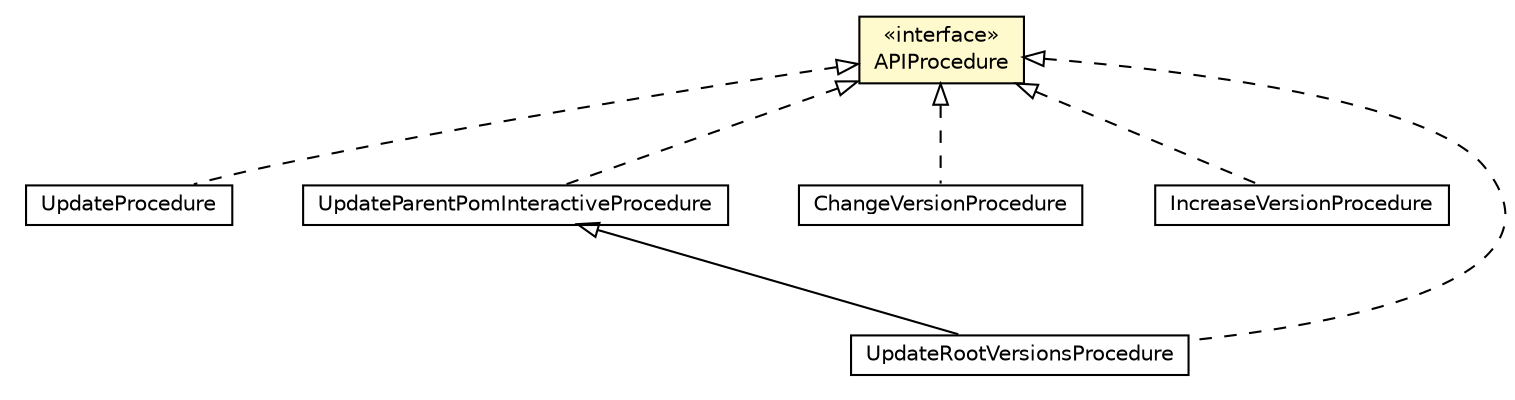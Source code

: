 #!/usr/local/bin/dot
#
# Class diagram 
# Generated by UMLGraph version R5_6-24-gf6e263 (http://www.umlgraph.org/)
#

digraph G {
	edge [fontname="Helvetica",fontsize=10,labelfontname="Helvetica",labelfontsize=10];
	node [fontname="Helvetica",fontsize=10,shape=plaintext];
	nodesep=0.25;
	ranksep=0.5;
	// org.universAAL.support.directives.mojos.UpdateParentPom.UpdateProcedure
	c791 [label=<<table title="org.universAAL.support.directives.mojos.UpdateParentPom.UpdateProcedure" border="0" cellborder="1" cellspacing="0" cellpadding="2" port="p" href="../mojos/UpdateParentPom.UpdateProcedure.html">
		<tr><td><table border="0" cellspacing="0" cellpadding="1">
<tr><td align="center" balign="center"> UpdateProcedure </td></tr>
		</table></td></tr>
		</table>>, URL="../mojos/UpdateParentPom.UpdateProcedure.html", fontname="Helvetica", fontcolor="black", fontsize=10.0];
	// org.universAAL.support.directives.api.APIProcedure
	c799 [label=<<table title="org.universAAL.support.directives.api.APIProcedure" border="0" cellborder="1" cellspacing="0" cellpadding="2" port="p" bgcolor="lemonChiffon" href="./APIProcedure.html">
		<tr><td><table border="0" cellspacing="0" cellpadding="1">
<tr><td align="center" balign="center"> &#171;interface&#187; </td></tr>
<tr><td align="center" balign="center"> APIProcedure </td></tr>
		</table></td></tr>
		</table>>, URL="./APIProcedure.html", fontname="Helvetica", fontcolor="black", fontsize=10.0];
	// org.universAAL.support.directives.procedures.UpdateParentPomInteractiveProcedure
	c807 [label=<<table title="org.universAAL.support.directives.procedures.UpdateParentPomInteractiveProcedure" border="0" cellborder="1" cellspacing="0" cellpadding="2" port="p" href="../procedures/UpdateParentPomInteractiveProcedure.html">
		<tr><td><table border="0" cellspacing="0" cellpadding="1">
<tr><td align="center" balign="center"> UpdateParentPomInteractiveProcedure </td></tr>
		</table></td></tr>
		</table>>, URL="../procedures/UpdateParentPomInteractiveProcedure.html", fontname="Helvetica", fontcolor="black", fontsize=10.0];
	// org.universAAL.support.directives.procedures.ChangeVersionProcedure
	c808 [label=<<table title="org.universAAL.support.directives.procedures.ChangeVersionProcedure" border="0" cellborder="1" cellspacing="0" cellpadding="2" port="p" href="../procedures/ChangeVersionProcedure.html">
		<tr><td><table border="0" cellspacing="0" cellpadding="1">
<tr><td align="center" balign="center"> ChangeVersionProcedure </td></tr>
		</table></td></tr>
		</table>>, URL="../procedures/ChangeVersionProcedure.html", fontname="Helvetica", fontcolor="black", fontsize=10.0];
	// org.universAAL.support.directives.procedures.IncreaseVersionProcedure
	c809 [label=<<table title="org.universAAL.support.directives.procedures.IncreaseVersionProcedure" border="0" cellborder="1" cellspacing="0" cellpadding="2" port="p" href="../procedures/IncreaseVersionProcedure.html">
		<tr><td><table border="0" cellspacing="0" cellpadding="1">
<tr><td align="center" balign="center"> IncreaseVersionProcedure </td></tr>
		</table></td></tr>
		</table>>, URL="../procedures/IncreaseVersionProcedure.html", fontname="Helvetica", fontcolor="black", fontsize=10.0];
	// org.universAAL.support.directives.procedures.UpdateRootVersionsProcedure
	c810 [label=<<table title="org.universAAL.support.directives.procedures.UpdateRootVersionsProcedure" border="0" cellborder="1" cellspacing="0" cellpadding="2" port="p" href="../procedures/UpdateRootVersionsProcedure.html">
		<tr><td><table border="0" cellspacing="0" cellpadding="1">
<tr><td align="center" balign="center"> UpdateRootVersionsProcedure </td></tr>
		</table></td></tr>
		</table>>, URL="../procedures/UpdateRootVersionsProcedure.html", fontname="Helvetica", fontcolor="black", fontsize=10.0];
	//org.universAAL.support.directives.mojos.UpdateParentPom.UpdateProcedure implements org.universAAL.support.directives.api.APIProcedure
	c799:p -> c791:p [dir=back,arrowtail=empty,style=dashed];
	//org.universAAL.support.directives.procedures.UpdateParentPomInteractiveProcedure implements org.universAAL.support.directives.api.APIProcedure
	c799:p -> c807:p [dir=back,arrowtail=empty,style=dashed];
	//org.universAAL.support.directives.procedures.ChangeVersionProcedure implements org.universAAL.support.directives.api.APIProcedure
	c799:p -> c808:p [dir=back,arrowtail=empty,style=dashed];
	//org.universAAL.support.directives.procedures.IncreaseVersionProcedure implements org.universAAL.support.directives.api.APIProcedure
	c799:p -> c809:p [dir=back,arrowtail=empty,style=dashed];
	//org.universAAL.support.directives.procedures.UpdateRootVersionsProcedure extends org.universAAL.support.directives.procedures.UpdateParentPomInteractiveProcedure
	c807:p -> c810:p [dir=back,arrowtail=empty];
	//org.universAAL.support.directives.procedures.UpdateRootVersionsProcedure implements org.universAAL.support.directives.api.APIProcedure
	c799:p -> c810:p [dir=back,arrowtail=empty,style=dashed];
}

